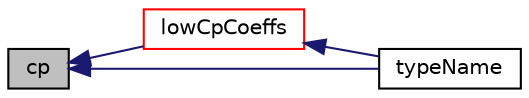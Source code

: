 digraph "cp"
{
  bgcolor="transparent";
  edge [fontname="Helvetica",fontsize="10",labelfontname="Helvetica",labelfontsize="10"];
  node [fontname="Helvetica",fontsize="10",shape=record];
  rankdir="LR";
  Node194 [label="cp",height=0.2,width=0.4,color="black", fillcolor="grey75", style="filled", fontcolor="black"];
  Node194 -> Node195 [dir="back",color="midnightblue",fontsize="10",style="solid",fontname="Helvetica"];
  Node195 [label="lowCpCoeffs",height=0.2,width=0.4,color="red",URL="$a31733.html#ada11db8461ee2f05edcb74a1de83cf68",tooltip="Return const access to the low temperature poly coefficients. "];
  Node195 -> Node197 [dir="back",color="midnightblue",fontsize="10",style="solid",fontname="Helvetica"];
  Node197 [label="typeName",height=0.2,width=0.4,color="black",URL="$a31733.html#a561f535eabff4d94fd999c48df4443bd",tooltip="Return the instantiated type name. "];
  Node194 -> Node197 [dir="back",color="midnightblue",fontsize="10",style="solid",fontname="Helvetica"];
}

